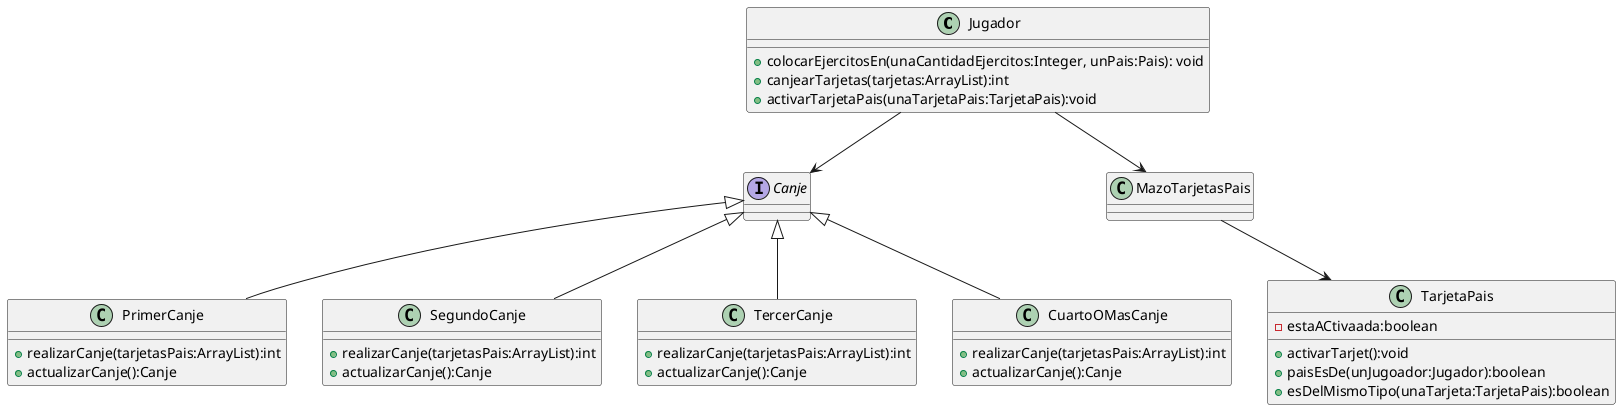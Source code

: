 @startuml

class Jugador{
    + colocarEjercitosEn(unaCantidadEjercitos:Integer, unPais:Pais): void
    +canjearTarjetas(tarjetas:ArrayList):int
    +activarTarjetaPais(unaTarjetaPais:TarjetaPais):void

}
interface Canje{
}
class PrimerCanje{
    + realizarCanje(tarjetasPais:ArrayList):int
    +actualizarCanje():Canje
}
class SegundoCanje{
    + realizarCanje(tarjetasPais:ArrayList):int
    +actualizarCanje():Canje
}
class TercerCanje{
    + realizarCanje(tarjetasPais:ArrayList):int
    +actualizarCanje():Canje
}
class CuartoOMasCanje{
    + realizarCanje(tarjetasPais:ArrayList):int
    +actualizarCanje():Canje
}
class TarjetaPais{
    - estaACtivaada:boolean
    + activarTarjet():void
    + paisEsDe(unJugoador:Jugador):boolean
    + esDelMismoTipo(unaTarjeta:TarjetaPais):boolean
}

Jugador --> Canje
Canje <|--PrimerCanje
Canje <|--SegundoCanje
Canje <|--TercerCanje
Canje <|--CuartoOMasCanje

Jugador --> MazoTarjetasPais
MazoTarjetasPais --> TarjetaPais


@enduml